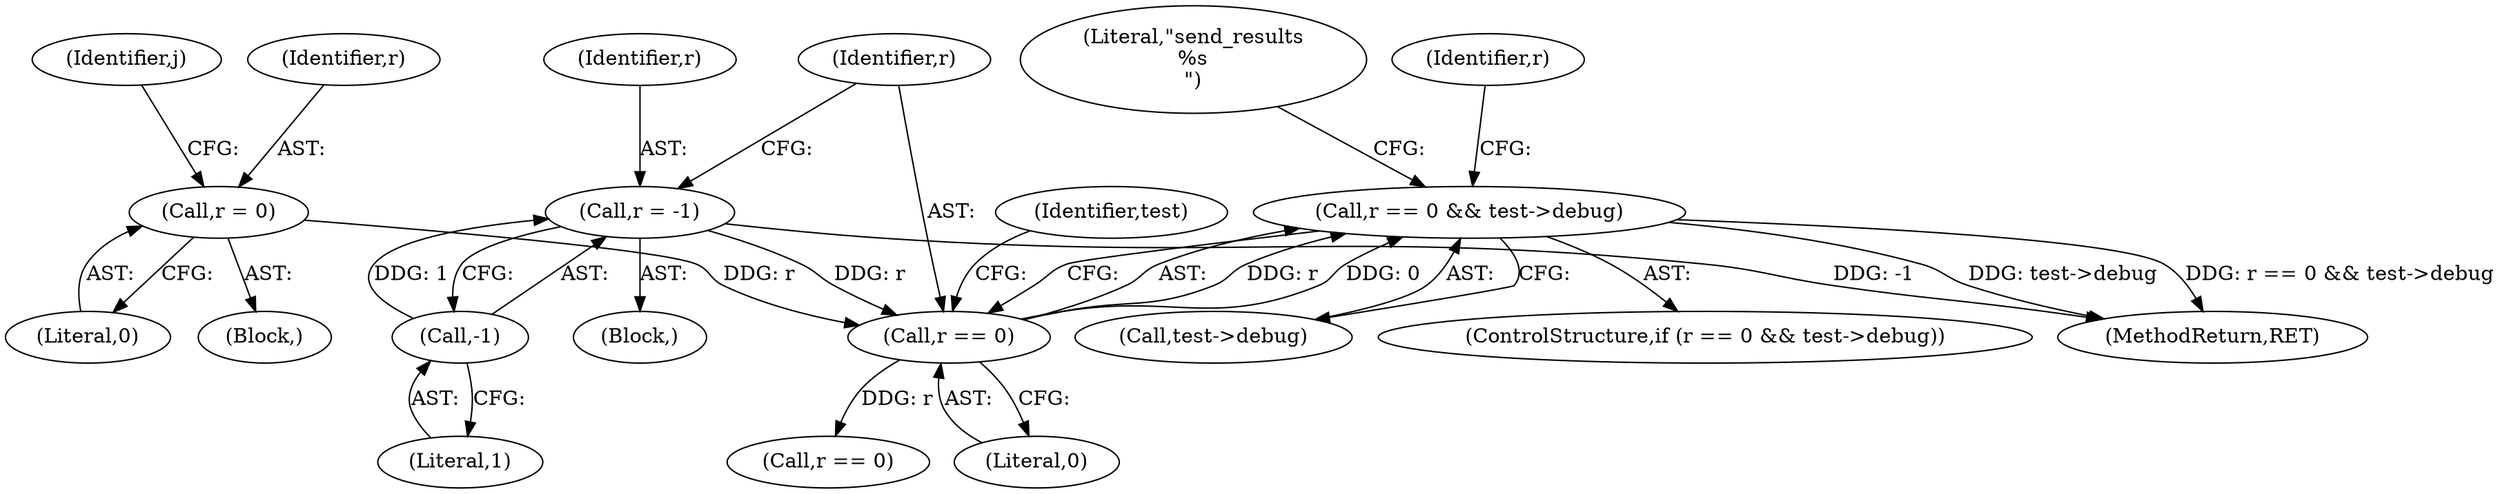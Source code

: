 digraph "0_iperf_91f2fa59e8ed80dfbf400add0164ee0e508e412a_51@pointer" {
"1000348" [label="(Call,r == 0 && test->debug)"];
"1000349" [label="(Call,r == 0)"];
"1000273" [label="(Call,r = -1)"];
"1000275" [label="(Call,-1)"];
"1000109" [label="(Call,r = 0)"];
"1000275" [label="(Call,-1)"];
"1000348" [label="(Call,r == 0 && test->debug)"];
"1000357" [label="(Literal,\"send_results\n%s\n\")"];
"1000120" [label="(Identifier,j)"];
"1000110" [label="(Identifier,r)"];
"1000269" [label="(Block,)"];
"1000363" [label="(Identifier,r)"];
"1000107" [label="(Block,)"];
"1000384" [label="(MethodReturn,RET)"];
"1000351" [label="(Literal,0)"];
"1000273" [label="(Call,r = -1)"];
"1000111" [label="(Literal,0)"];
"1000352" [label="(Call,test->debug)"];
"1000362" [label="(Call,r == 0)"];
"1000349" [label="(Call,r == 0)"];
"1000350" [label="(Identifier,r)"];
"1000109" [label="(Call,r = 0)"];
"1000353" [label="(Identifier,test)"];
"1000276" [label="(Literal,1)"];
"1000274" [label="(Identifier,r)"];
"1000347" [label="(ControlStructure,if (r == 0 && test->debug))"];
"1000348" -> "1000347"  [label="AST: "];
"1000348" -> "1000349"  [label="CFG: "];
"1000348" -> "1000352"  [label="CFG: "];
"1000349" -> "1000348"  [label="AST: "];
"1000352" -> "1000348"  [label="AST: "];
"1000357" -> "1000348"  [label="CFG: "];
"1000363" -> "1000348"  [label="CFG: "];
"1000348" -> "1000384"  [label="DDG: r == 0 && test->debug"];
"1000348" -> "1000384"  [label="DDG: test->debug"];
"1000349" -> "1000348"  [label="DDG: r"];
"1000349" -> "1000348"  [label="DDG: 0"];
"1000349" -> "1000351"  [label="CFG: "];
"1000350" -> "1000349"  [label="AST: "];
"1000351" -> "1000349"  [label="AST: "];
"1000353" -> "1000349"  [label="CFG: "];
"1000273" -> "1000349"  [label="DDG: r"];
"1000109" -> "1000349"  [label="DDG: r"];
"1000349" -> "1000362"  [label="DDG: r"];
"1000273" -> "1000269"  [label="AST: "];
"1000273" -> "1000275"  [label="CFG: "];
"1000274" -> "1000273"  [label="AST: "];
"1000275" -> "1000273"  [label="AST: "];
"1000350" -> "1000273"  [label="CFG: "];
"1000273" -> "1000384"  [label="DDG: -1"];
"1000275" -> "1000273"  [label="DDG: 1"];
"1000275" -> "1000276"  [label="CFG: "];
"1000276" -> "1000275"  [label="AST: "];
"1000109" -> "1000107"  [label="AST: "];
"1000109" -> "1000111"  [label="CFG: "];
"1000110" -> "1000109"  [label="AST: "];
"1000111" -> "1000109"  [label="AST: "];
"1000120" -> "1000109"  [label="CFG: "];
}
